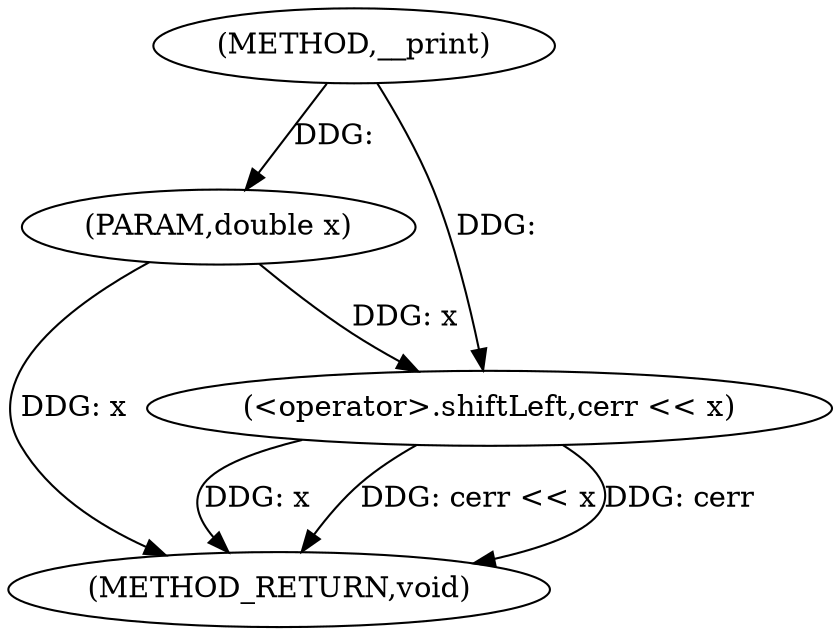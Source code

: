 digraph "__print" {  
"1000145" [label = "(METHOD,__print)" ]
"1000151" [label = "(METHOD_RETURN,void)" ]
"1000146" [label = "(PARAM,double x)" ]
"1000148" [label = "(<operator>.shiftLeft,cerr << x)" ]
  "1000146" -> "1000151"  [ label = "DDG: x"] 
  "1000148" -> "1000151"  [ label = "DDG: x"] 
  "1000148" -> "1000151"  [ label = "DDG: cerr << x"] 
  "1000148" -> "1000151"  [ label = "DDG: cerr"] 
  "1000145" -> "1000146"  [ label = "DDG: "] 
  "1000145" -> "1000148"  [ label = "DDG: "] 
  "1000146" -> "1000148"  [ label = "DDG: x"] 
}
